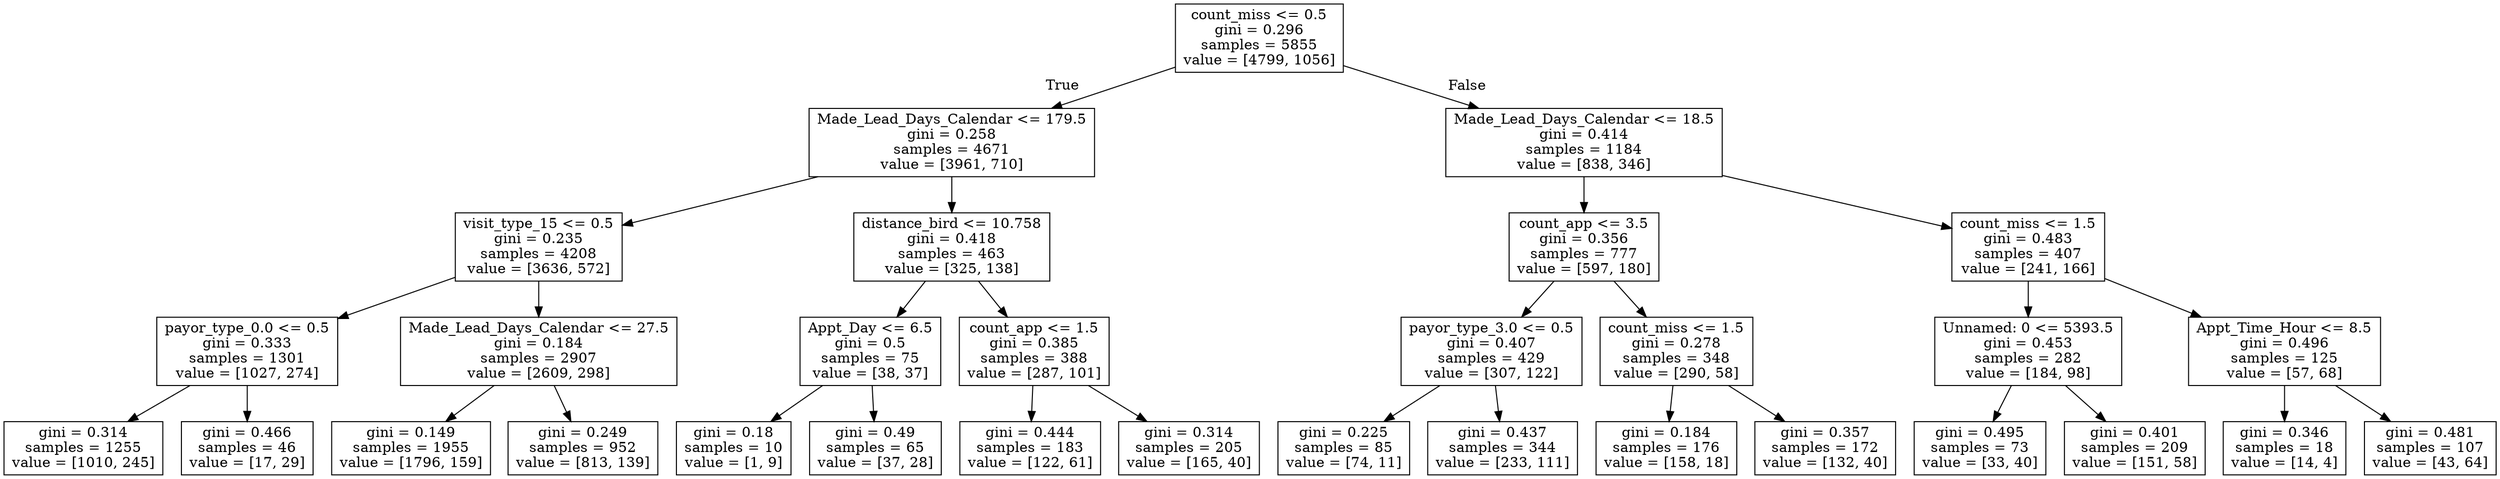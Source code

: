 digraph Tree {
node [shape=box] ;
0 [label="count_miss <= 0.5\ngini = 0.296\nsamples = 5855\nvalue = [4799, 1056]"] ;
1 [label="Made_Lead_Days_Calendar <= 179.5\ngini = 0.258\nsamples = 4671\nvalue = [3961, 710]"] ;
0 -> 1 [labeldistance=2.5, labelangle=45, headlabel="True"] ;
2 [label="visit_type_15 <= 0.5\ngini = 0.235\nsamples = 4208\nvalue = [3636, 572]"] ;
1 -> 2 ;
3 [label="payor_type_0.0 <= 0.5\ngini = 0.333\nsamples = 1301\nvalue = [1027, 274]"] ;
2 -> 3 ;
4 [label="gini = 0.314\nsamples = 1255\nvalue = [1010, 245]"] ;
3 -> 4 ;
5 [label="gini = 0.466\nsamples = 46\nvalue = [17, 29]"] ;
3 -> 5 ;
6 [label="Made_Lead_Days_Calendar <= 27.5\ngini = 0.184\nsamples = 2907\nvalue = [2609, 298]"] ;
2 -> 6 ;
7 [label="gini = 0.149\nsamples = 1955\nvalue = [1796, 159]"] ;
6 -> 7 ;
8 [label="gini = 0.249\nsamples = 952\nvalue = [813, 139]"] ;
6 -> 8 ;
9 [label="distance_bird <= 10.758\ngini = 0.418\nsamples = 463\nvalue = [325, 138]"] ;
1 -> 9 ;
10 [label="Appt_Day <= 6.5\ngini = 0.5\nsamples = 75\nvalue = [38, 37]"] ;
9 -> 10 ;
11 [label="gini = 0.18\nsamples = 10\nvalue = [1, 9]"] ;
10 -> 11 ;
12 [label="gini = 0.49\nsamples = 65\nvalue = [37, 28]"] ;
10 -> 12 ;
13 [label="count_app <= 1.5\ngini = 0.385\nsamples = 388\nvalue = [287, 101]"] ;
9 -> 13 ;
14 [label="gini = 0.444\nsamples = 183\nvalue = [122, 61]"] ;
13 -> 14 ;
15 [label="gini = 0.314\nsamples = 205\nvalue = [165, 40]"] ;
13 -> 15 ;
16 [label="Made_Lead_Days_Calendar <= 18.5\ngini = 0.414\nsamples = 1184\nvalue = [838, 346]"] ;
0 -> 16 [labeldistance=2.5, labelangle=-45, headlabel="False"] ;
17 [label="count_app <= 3.5\ngini = 0.356\nsamples = 777\nvalue = [597, 180]"] ;
16 -> 17 ;
18 [label="payor_type_3.0 <= 0.5\ngini = 0.407\nsamples = 429\nvalue = [307, 122]"] ;
17 -> 18 ;
19 [label="gini = 0.225\nsamples = 85\nvalue = [74, 11]"] ;
18 -> 19 ;
20 [label="gini = 0.437\nsamples = 344\nvalue = [233, 111]"] ;
18 -> 20 ;
21 [label="count_miss <= 1.5\ngini = 0.278\nsamples = 348\nvalue = [290, 58]"] ;
17 -> 21 ;
22 [label="gini = 0.184\nsamples = 176\nvalue = [158, 18]"] ;
21 -> 22 ;
23 [label="gini = 0.357\nsamples = 172\nvalue = [132, 40]"] ;
21 -> 23 ;
24 [label="count_miss <= 1.5\ngini = 0.483\nsamples = 407\nvalue = [241, 166]"] ;
16 -> 24 ;
25 [label="Unnamed: 0 <= 5393.5\ngini = 0.453\nsamples = 282\nvalue = [184, 98]"] ;
24 -> 25 ;
26 [label="gini = 0.495\nsamples = 73\nvalue = [33, 40]"] ;
25 -> 26 ;
27 [label="gini = 0.401\nsamples = 209\nvalue = [151, 58]"] ;
25 -> 27 ;
28 [label="Appt_Time_Hour <= 8.5\ngini = 0.496\nsamples = 125\nvalue = [57, 68]"] ;
24 -> 28 ;
29 [label="gini = 0.346\nsamples = 18\nvalue = [14, 4]"] ;
28 -> 29 ;
30 [label="gini = 0.481\nsamples = 107\nvalue = [43, 64]"] ;
28 -> 30 ;
}